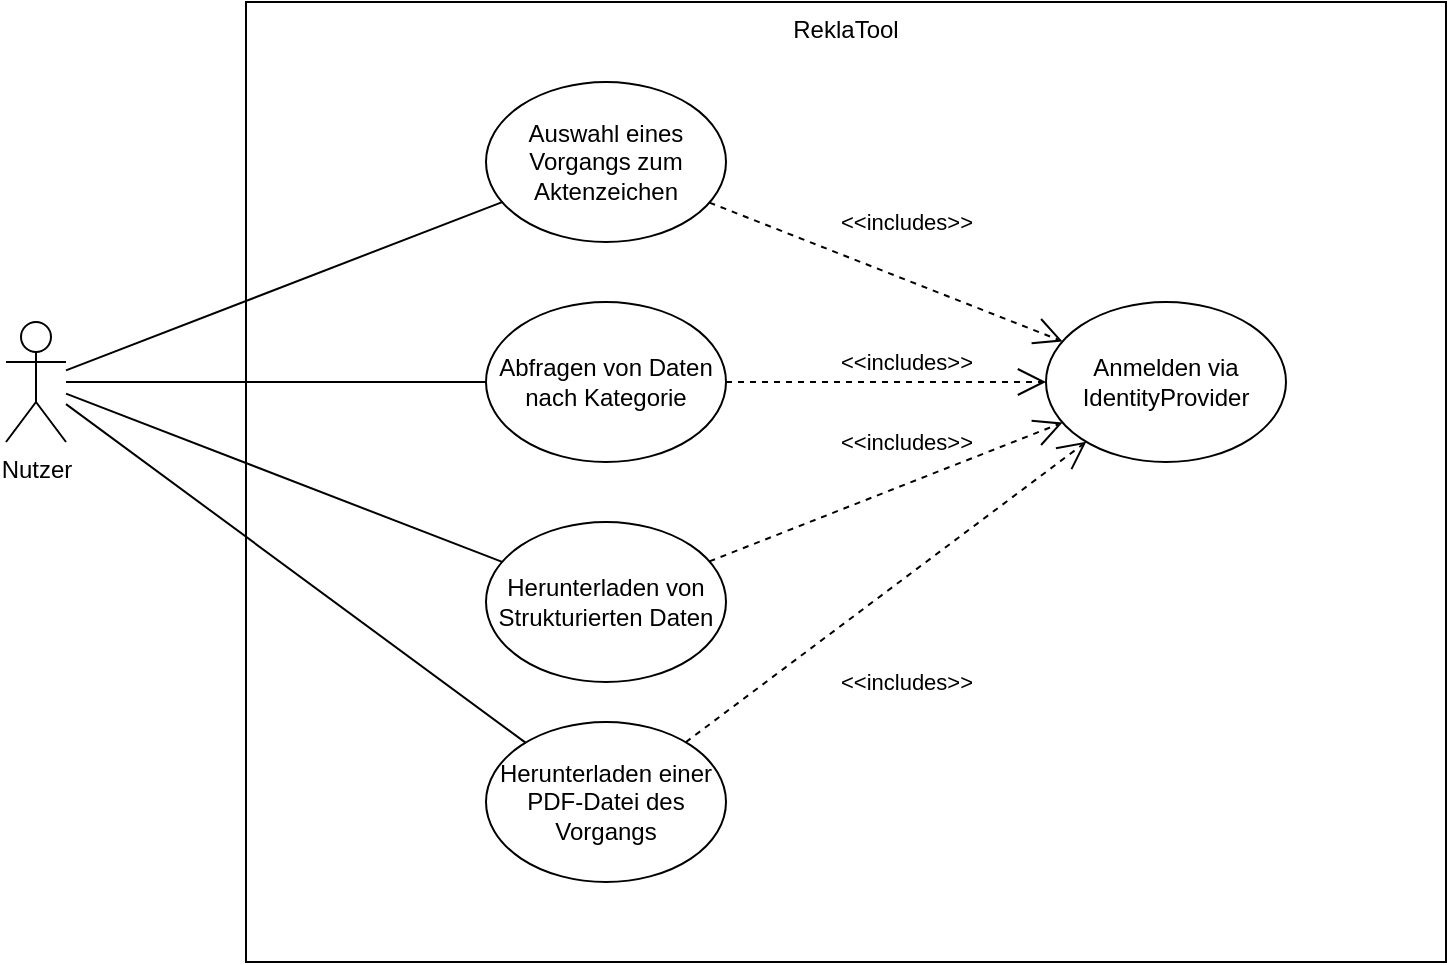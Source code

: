 <mxfile version="15.7.3" type="device"><diagram id="KXtlgSZv-sQTjvH1S74Z" name="Seite-1"><mxGraphModel dx="760" dy="641" grid="1" gridSize="10" guides="1" tooltips="1" connect="1" arrows="1" fold="1" page="1" pageScale="1" pageWidth="827" pageHeight="1169" math="0" shadow="0"><root><mxCell id="0"/><mxCell id="1" parent="0"/><mxCell id="mWIH-uFCOLM8JGl9j_XD-1" value="ReklaTool" style="rounded=0;whiteSpace=wrap;html=1;verticalAlign=top;" vertex="1" parent="1"><mxGeometry x="200" y="40" width="600" height="480" as="geometry"/></mxCell><mxCell id="mWIH-uFCOLM8JGl9j_XD-8" style="rounded=0;jumpSize=6;orthogonalLoop=1;jettySize=auto;html=1;endArrow=none;endFill=0;endSize=12;" edge="1" parent="1" source="mWIH-uFCOLM8JGl9j_XD-2" target="mWIH-uFCOLM8JGl9j_XD-5"><mxGeometry relative="1" as="geometry"/></mxCell><mxCell id="mWIH-uFCOLM8JGl9j_XD-11" style="edgeStyle=none;rounded=0;jumpSize=6;orthogonalLoop=1;jettySize=auto;html=1;endArrow=none;endFill=0;endSize=12;" edge="1" parent="1" source="mWIH-uFCOLM8JGl9j_XD-2" target="mWIH-uFCOLM8JGl9j_XD-9"><mxGeometry relative="1" as="geometry"/></mxCell><mxCell id="mWIH-uFCOLM8JGl9j_XD-12" style="edgeStyle=none;rounded=0;jumpSize=6;orthogonalLoop=1;jettySize=auto;html=1;endArrow=none;endFill=0;endSize=12;" edge="1" parent="1" source="mWIH-uFCOLM8JGl9j_XD-2" target="mWIH-uFCOLM8JGl9j_XD-10"><mxGeometry relative="1" as="geometry"/></mxCell><mxCell id="mWIH-uFCOLM8JGl9j_XD-14" style="edgeStyle=none;rounded=0;jumpSize=6;orthogonalLoop=1;jettySize=auto;html=1;endArrow=none;endFill=0;endSize=12;" edge="1" parent="1" source="mWIH-uFCOLM8JGl9j_XD-2" target="mWIH-uFCOLM8JGl9j_XD-13"><mxGeometry relative="1" as="geometry"/></mxCell><mxCell id="mWIH-uFCOLM8JGl9j_XD-2" value="Nutzer" style="shape=umlActor;verticalLabelPosition=bottom;verticalAlign=top;html=1;outlineConnect=0;" vertex="1" parent="1"><mxGeometry x="80" y="200" width="30" height="60" as="geometry"/></mxCell><mxCell id="mWIH-uFCOLM8JGl9j_XD-7" value="&amp;lt;&amp;lt;includes&amp;gt;&amp;gt;" style="edgeStyle=orthogonalEdgeStyle;rounded=0;orthogonalLoop=1;jettySize=auto;html=1;endArrow=open;endFill=0;jumpSize=6;endSize=12;dashed=1;labelBackgroundColor=none;" edge="1" parent="1" source="mWIH-uFCOLM8JGl9j_XD-5" target="mWIH-uFCOLM8JGl9j_XD-6"><mxGeometry x="0.125" y="10" relative="1" as="geometry"><mxPoint as="offset"/></mxGeometry></mxCell><mxCell id="mWIH-uFCOLM8JGl9j_XD-5" value="Abfragen von Daten nach Kategorie" style="ellipse;whiteSpace=wrap;html=1;verticalAlign=middle;" vertex="1" parent="1"><mxGeometry x="320" y="190" width="120" height="80" as="geometry"/></mxCell><mxCell id="mWIH-uFCOLM8JGl9j_XD-6" value="Anmelden via IdentityProvider" style="ellipse;whiteSpace=wrap;html=1;verticalAlign=middle;" vertex="1" parent="1"><mxGeometry x="600" y="190" width="120" height="80" as="geometry"/></mxCell><mxCell id="mWIH-uFCOLM8JGl9j_XD-15" style="edgeStyle=none;rounded=0;jumpSize=6;orthogonalLoop=1;jettySize=auto;html=1;endArrow=open;endFill=0;endSize=12;dashed=1;" edge="1" parent="1" source="mWIH-uFCOLM8JGl9j_XD-9" target="mWIH-uFCOLM8JGl9j_XD-6"><mxGeometry relative="1" as="geometry"/></mxCell><mxCell id="mWIH-uFCOLM8JGl9j_XD-19" value="&amp;lt;&amp;lt;includes&amp;gt;&amp;gt;" style="edgeLabel;html=1;align=center;verticalAlign=middle;resizable=0;points=[];labelBackgroundColor=none;" vertex="1" connectable="0" parent="mWIH-uFCOLM8JGl9j_XD-15"><mxGeometry x="-0.197" y="2" relative="1" as="geometry"><mxPoint x="28" y="-30" as="offset"/></mxGeometry></mxCell><mxCell id="mWIH-uFCOLM8JGl9j_XD-9" value="Herunterladen von Strukturierten Daten" style="ellipse;whiteSpace=wrap;html=1;verticalAlign=middle;" vertex="1" parent="1"><mxGeometry x="320" y="300" width="120" height="80" as="geometry"/></mxCell><mxCell id="mWIH-uFCOLM8JGl9j_XD-16" value="&#10;&#10;&lt;span style=&quot;color: rgb(0, 0, 0); font-family: helvetica; font-size: 11px; font-style: normal; font-weight: 400; letter-spacing: normal; text-align: center; text-indent: 0px; text-transform: none; word-spacing: 0px; display: inline; float: none;&quot;&gt;&amp;lt;&amp;lt;includes&amp;gt;&amp;gt;&lt;/span&gt;&#10;&#10;" style="edgeStyle=none;rounded=0;jumpSize=6;orthogonalLoop=1;jettySize=auto;html=1;dashed=1;endArrow=open;endFill=0;endSize=12;labelBackgroundColor=none;" edge="1" parent="1" source="mWIH-uFCOLM8JGl9j_XD-10" target="mWIH-uFCOLM8JGl9j_XD-6"><mxGeometry x="-0.152" y="-42" relative="1" as="geometry"><mxPoint as="offset"/></mxGeometry></mxCell><mxCell id="mWIH-uFCOLM8JGl9j_XD-10" value="Herunterladen einer PDF-Datei des Vorgangs" style="ellipse;whiteSpace=wrap;html=1;verticalAlign=middle;" vertex="1" parent="1"><mxGeometry x="320" y="400" width="120" height="80" as="geometry"/></mxCell><mxCell id="mWIH-uFCOLM8JGl9j_XD-17" style="edgeStyle=none;rounded=0;jumpSize=6;orthogonalLoop=1;jettySize=auto;html=1;dashed=1;endArrow=open;endFill=0;endSize=12;" edge="1" parent="1" source="mWIH-uFCOLM8JGl9j_XD-13" target="mWIH-uFCOLM8JGl9j_XD-6"><mxGeometry relative="1" as="geometry"/></mxCell><mxCell id="mWIH-uFCOLM8JGl9j_XD-18" value="&amp;lt;&amp;lt;includes&amp;gt;&amp;gt;" style="edgeLabel;html=1;align=center;verticalAlign=middle;resizable=0;points=[];labelBackgroundColor=none;" vertex="1" connectable="0" parent="mWIH-uFCOLM8JGl9j_XD-17"><mxGeometry x="-0.124" y="1" relative="1" as="geometry"><mxPoint x="20" y="-20" as="offset"/></mxGeometry></mxCell><mxCell id="mWIH-uFCOLM8JGl9j_XD-13" value="Auswahl eines Vorgangs zum Aktenzeichen" style="ellipse;whiteSpace=wrap;html=1;verticalAlign=middle;" vertex="1" parent="1"><mxGeometry x="320" y="80" width="120" height="80" as="geometry"/></mxCell></root></mxGraphModel></diagram></mxfile>